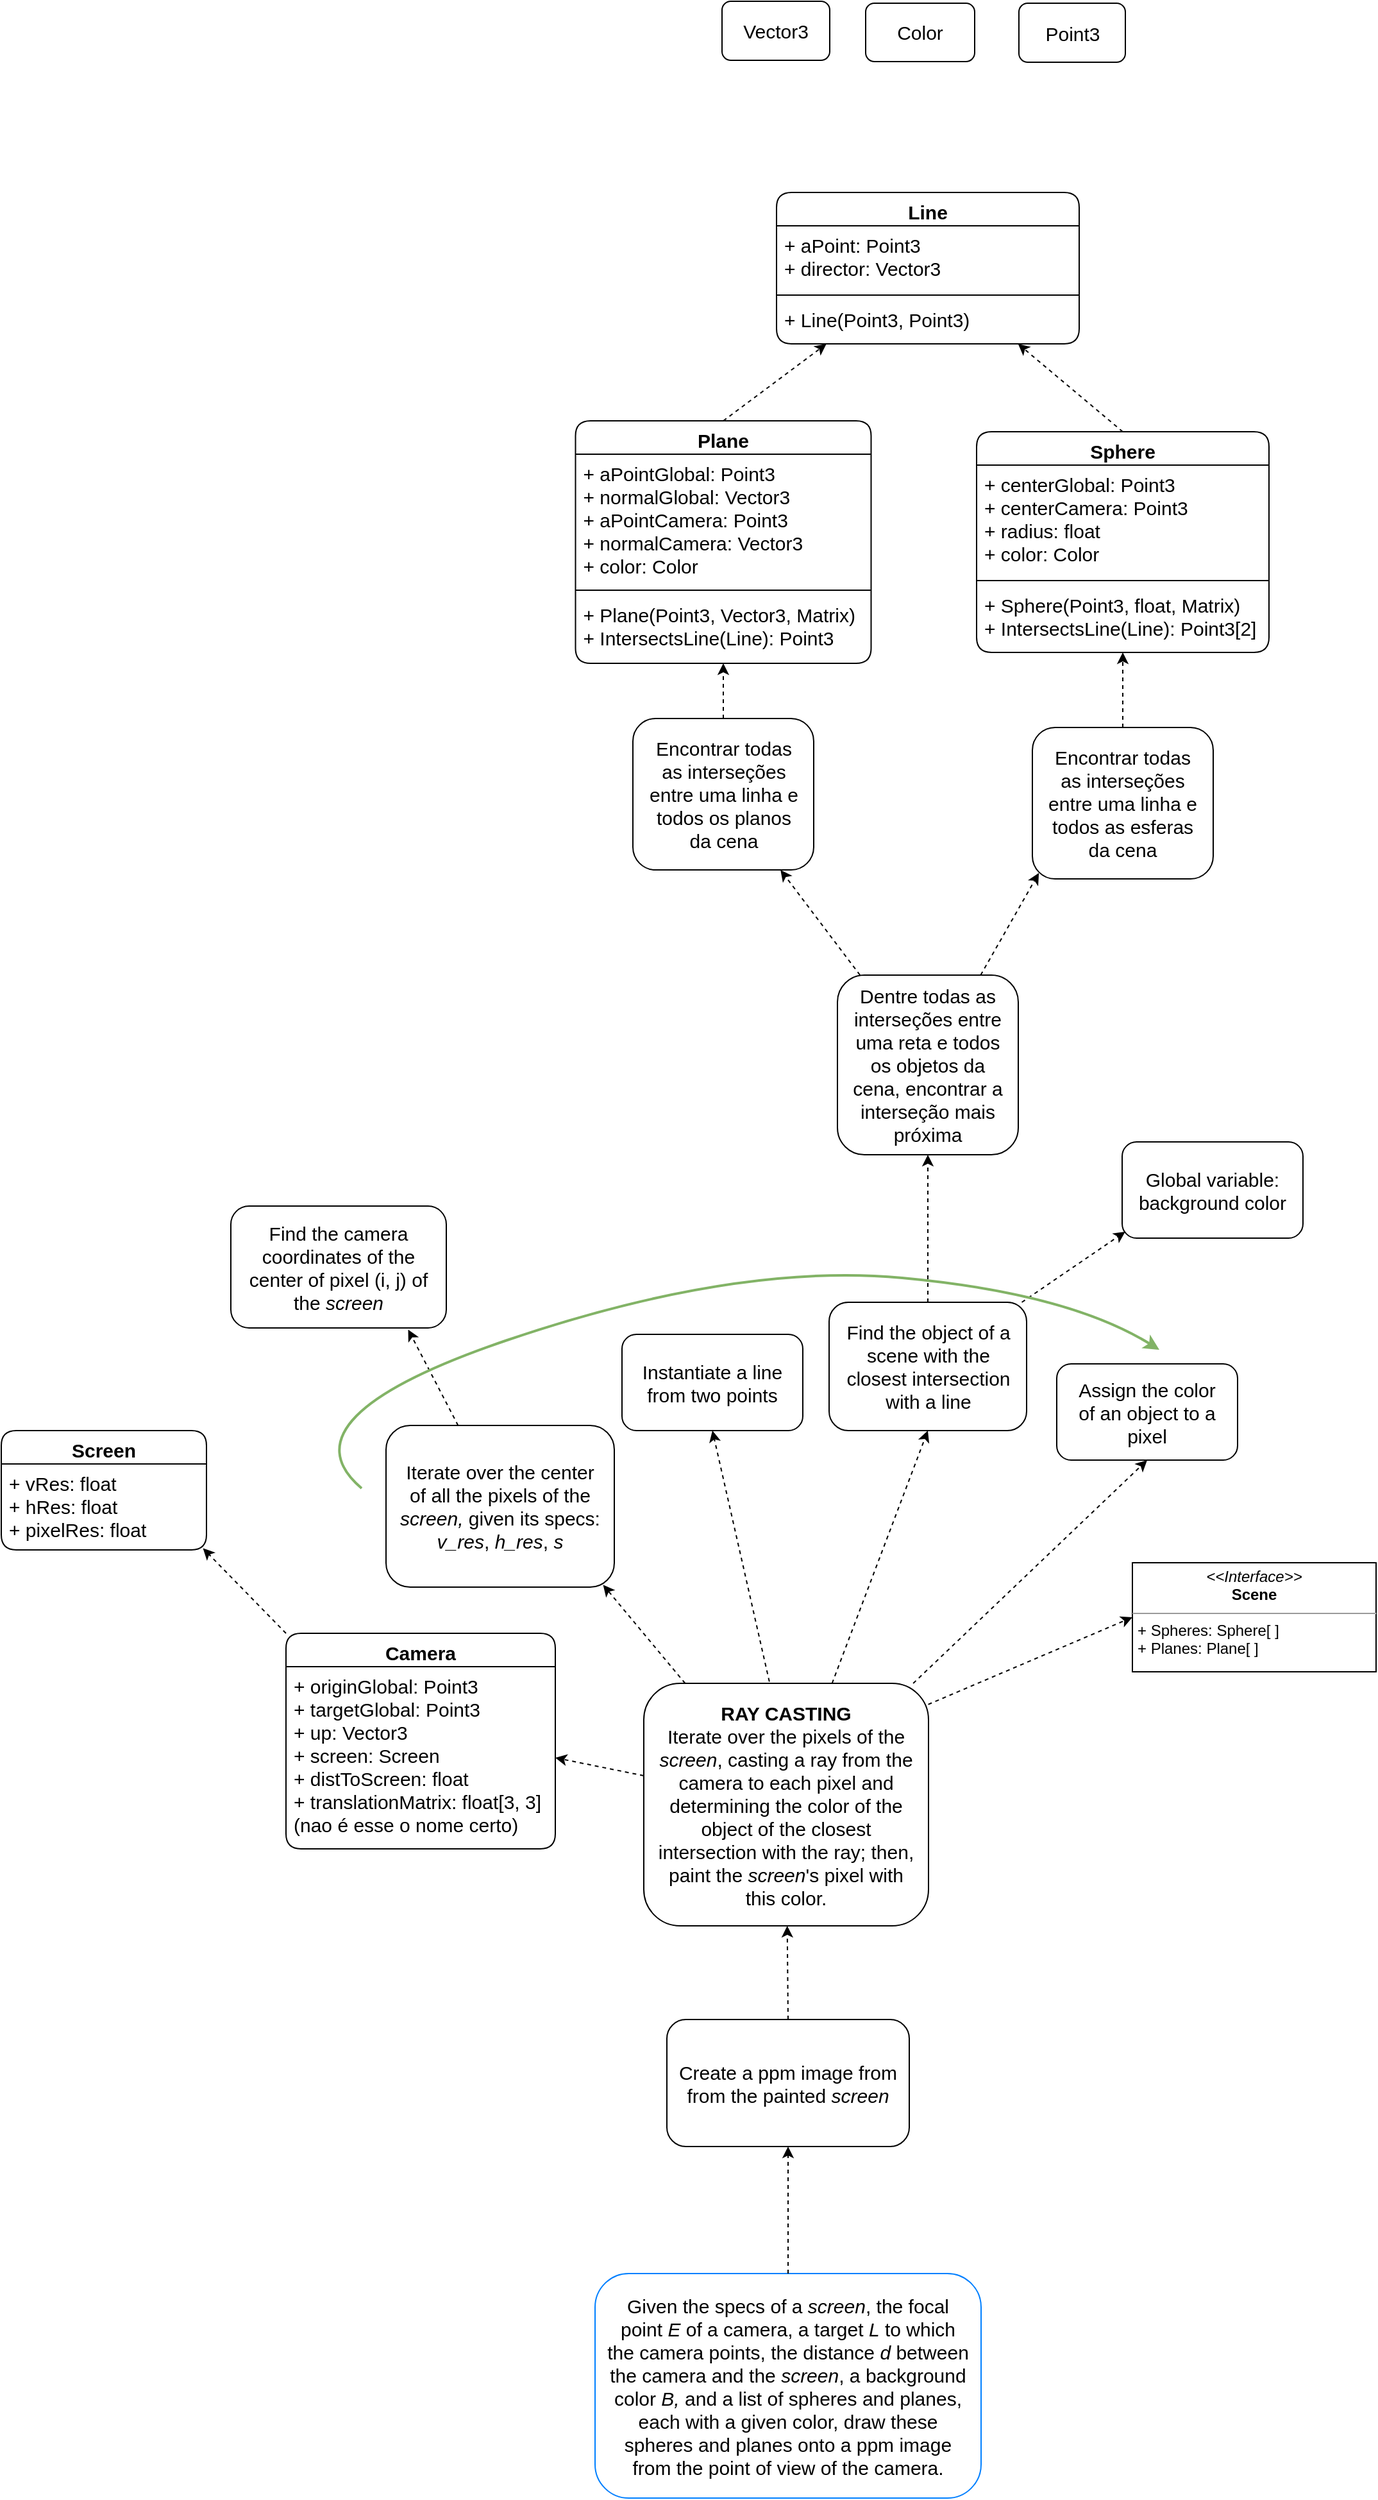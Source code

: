 <mxfile version="16.5.1" type="device"><diagram id="tfCngWxCZrHyIE2Hn7TY" name="Page-1"><mxGraphModel dx="1085" dy="1249" grid="0" gridSize="10" guides="1" tooltips="1" connect="1" arrows="1" fold="1" page="0" pageScale="1" pageWidth="2000" pageHeight="2000" math="0" shadow="0"><root><mxCell id="0"/><mxCell id="1" parent="0"/><mxCell id="rTyuxU-tB9MDMoF0Tk64-8" value="Given the specs of a &lt;i style=&quot;font-size: 15px&quot;&gt;screen&lt;/i&gt;, the focal point &lt;i style=&quot;font-size: 15px&quot;&gt;E&lt;/i&gt;&amp;nbsp;of a camera, a target &lt;i style=&quot;font-size: 15px&quot;&gt;L&lt;/i&gt; to which the camera points, the distance &lt;i style=&quot;font-size: 15px&quot;&gt;d&lt;/i&gt;&amp;nbsp;between the camera and the &lt;i&gt;screen&lt;/i&gt;, a background color &lt;i style=&quot;font-size: 15px&quot;&gt;B,&lt;/i&gt;&amp;nbsp;and a list of spheres and planes, each with a given color, draw these spheres and planes onto a ppm image from the point of view of the camera." style="text;html=1;strokeColor=#007FFF;fillColor=none;align=center;verticalAlign=middle;whiteSpace=wrap;rounded=1;fontSize=15;spacingLeft=8;spacingRight=8;" parent="1" vertex="1"><mxGeometry x="856" y="1650" width="301" height="175" as="geometry"/></mxCell><mxCell id="rTyuxU-tB9MDMoF0Tk64-12" value="Screen" style="swimlane;fontStyle=1;align=center;verticalAlign=top;childLayout=stackLayout;horizontal=1;startSize=26;horizontalStack=0;resizeParent=1;resizeParentMax=0;resizeLast=0;collapsible=1;marginBottom=0;rounded=1;fontSize=15;strokeColor=default;" parent="1" vertex="1"><mxGeometry x="393" y="993" width="160" height="93" as="geometry"/></mxCell><mxCell id="rTyuxU-tB9MDMoF0Tk64-13" value="+ vRes: float&#10;+ hRes: float&#10;+ pixelRes: float" style="text;strokeColor=none;fillColor=none;align=left;verticalAlign=top;spacingLeft=4;spacingRight=4;overflow=hidden;rotatable=0;points=[[0,0.5],[1,0.5]];portConstraint=eastwest;rounded=1;fontSize=15;" parent="rTyuxU-tB9MDMoF0Tk64-12" vertex="1"><mxGeometry y="26" width="160" height="67" as="geometry"/></mxCell><mxCell id="FCfAwDTpxK7-JRyxvqGb-38" style="edgeStyle=none;rounded=0;orthogonalLoop=1;jettySize=auto;html=1;entryX=0.983;entryY=0.981;entryDx=0;entryDy=0;entryPerimeter=0;dashed=1;strokeWidth=1;exitX=0;exitY=0;exitDx=0;exitDy=0;" edge="1" parent="1" source="rTyuxU-tB9MDMoF0Tk64-17" target="rTyuxU-tB9MDMoF0Tk64-13"><mxGeometry relative="1" as="geometry"><mxPoint x="549.64" y="1103.482" as="targetPoint"/></mxGeometry></mxCell><mxCell id="rTyuxU-tB9MDMoF0Tk64-17" value="Camera" style="swimlane;fontStyle=1;align=center;verticalAlign=top;childLayout=stackLayout;horizontal=1;startSize=26;horizontalStack=0;resizeParent=1;resizeParentMax=0;resizeLast=0;collapsible=1;marginBottom=0;rounded=1;fontSize=15;strokeColor=default;" parent="1" vertex="1"><mxGeometry x="615" y="1151" width="210" height="168" as="geometry"/></mxCell><mxCell id="rTyuxU-tB9MDMoF0Tk64-18" value="+ originGlobal: Point3&#10;+ targetGlobal: Point3&#10;+ up: Vector3&#10;+ screen: Screen&#10;+ distToScreen: float&#10;+ translationMatrix: float[3, 3]&#10;(nao é esse o nome certo)" style="text;strokeColor=none;fillColor=none;align=left;verticalAlign=top;spacingLeft=4;spacingRight=4;overflow=hidden;rotatable=0;points=[[0,0.5],[1,0.5]];portConstraint=eastwest;rounded=1;fontSize=15;" parent="rTyuxU-tB9MDMoF0Tk64-17" vertex="1"><mxGeometry y="26" width="210" height="142" as="geometry"/></mxCell><mxCell id="rTyuxU-tB9MDMoF0Tk64-83" style="edgeStyle=none;rounded=0;orthogonalLoop=1;jettySize=auto;html=1;fontSize=15;exitX=0.5;exitY=0;exitDx=0;exitDy=0;dashed=1;entryX=0.5;entryY=1;entryDx=0;entryDy=0;" parent="1" source="rTyuxU-tB9MDMoF0Tk64-82" target="rTyuxU-tB9MDMoF0Tk64-22" edge="1"><mxGeometry relative="1" as="geometry"/></mxCell><mxCell id="rTyuxU-tB9MDMoF0Tk64-22" value="Sphere" style="swimlane;fontStyle=1;align=center;verticalAlign=top;childLayout=stackLayout;horizontal=1;startSize=26;horizontalStack=0;resizeParent=1;resizeParentMax=0;resizeLast=0;collapsible=1;marginBottom=0;rounded=1;fontSize=15;strokeColor=default;" parent="1" vertex="1"><mxGeometry x="1153.5" y="214.5" width="228" height="172" as="geometry"/></mxCell><mxCell id="rTyuxU-tB9MDMoF0Tk64-23" value="+ centerGlobal: Point3&#10;+ centerCamera: Point3&#10;+ radius: float&#10;+ color: Color" style="text;strokeColor=none;fillColor=none;align=left;verticalAlign=top;spacingLeft=4;spacingRight=4;overflow=hidden;rotatable=0;points=[[0,0.5],[1,0.5]];portConstraint=eastwest;rounded=1;fontSize=15;" parent="rTyuxU-tB9MDMoF0Tk64-22" vertex="1"><mxGeometry y="26" width="228" height="86" as="geometry"/></mxCell><mxCell id="rTyuxU-tB9MDMoF0Tk64-24" value="" style="line;strokeWidth=1;fillColor=none;align=left;verticalAlign=middle;spacingTop=-1;spacingLeft=3;spacingRight=3;rotatable=0;labelPosition=right;points=[];portConstraint=eastwest;rounded=1;fontSize=15;" parent="rTyuxU-tB9MDMoF0Tk64-22" vertex="1"><mxGeometry y="112" width="228" height="8" as="geometry"/></mxCell><mxCell id="rTyuxU-tB9MDMoF0Tk64-25" value="+ Sphere(Point3, float, Matrix)&#10;+ IntersectsLine(Line): Point3[2]" style="text;strokeColor=none;fillColor=none;align=left;verticalAlign=top;spacingLeft=4;spacingRight=4;overflow=hidden;rotatable=0;points=[[0,0.5],[1,0.5]];portConstraint=eastwest;rounded=1;fontSize=15;" parent="rTyuxU-tB9MDMoF0Tk64-22" vertex="1"><mxGeometry y="120" width="228" height="52" as="geometry"/></mxCell><mxCell id="rTyuxU-tB9MDMoF0Tk64-84" style="edgeStyle=none;rounded=0;orthogonalLoop=1;jettySize=auto;html=1;fontSize=15;exitX=0.5;exitY=0;exitDx=0;exitDy=0;dashed=1;" parent="1" source="rTyuxU-tB9MDMoF0Tk64-57" target="rTyuxU-tB9MDMoF0Tk64-26" edge="1"><mxGeometry relative="1" as="geometry"/></mxCell><mxCell id="rTyuxU-tB9MDMoF0Tk64-26" value="Plane" style="swimlane;fontStyle=1;align=center;verticalAlign=top;childLayout=stackLayout;horizontal=1;startSize=26;horizontalStack=0;resizeParent=1;resizeParentMax=0;resizeLast=0;collapsible=1;marginBottom=0;rounded=1;fontSize=15;strokeColor=default;" parent="1" vertex="1"><mxGeometry x="840.75" y="206" width="230.5" height="189" as="geometry"/></mxCell><mxCell id="rTyuxU-tB9MDMoF0Tk64-27" value="+ aPointGlobal: Point3&#10;+ normalGlobal: Vector3&#10;+ aPointCamera: Point3&#10;+ normalCamera: Vector3&#10;+ color: Color" style="text;strokeColor=none;fillColor=none;align=left;verticalAlign=top;spacingLeft=4;spacingRight=4;overflow=hidden;rotatable=0;points=[[0,0.5],[1,0.5]];portConstraint=eastwest;rounded=1;fontSize=15;" parent="rTyuxU-tB9MDMoF0Tk64-26" vertex="1"><mxGeometry y="26" width="230.5" height="102" as="geometry"/></mxCell><mxCell id="rTyuxU-tB9MDMoF0Tk64-28" value="" style="line;strokeWidth=1;fillColor=none;align=left;verticalAlign=middle;spacingTop=-1;spacingLeft=3;spacingRight=3;rotatable=0;labelPosition=right;points=[];portConstraint=eastwest;rounded=1;fontSize=15;" parent="rTyuxU-tB9MDMoF0Tk64-26" vertex="1"><mxGeometry y="128" width="230.5" height="8" as="geometry"/></mxCell><mxCell id="rTyuxU-tB9MDMoF0Tk64-29" value="+ Plane(Point3, Vector3, Matrix)&#10;+ IntersectsLine(Line): Point3" style="text;strokeColor=none;fillColor=none;align=left;verticalAlign=top;spacingLeft=4;spacingRight=4;overflow=hidden;rotatable=0;points=[[0,0.5],[1,0.5]];portConstraint=eastwest;rounded=1;fontSize=15;" parent="rTyuxU-tB9MDMoF0Tk64-26" vertex="1"><mxGeometry y="136" width="230.5" height="53" as="geometry"/></mxCell><mxCell id="rTyuxU-tB9MDMoF0Tk64-55" style="edgeStyle=none;rounded=0;orthogonalLoop=1;jettySize=auto;html=1;fontSize=15;dashed=1;exitX=0.5;exitY=0;exitDx=0;exitDy=0;" parent="1" source="rTyuxU-tB9MDMoF0Tk64-8" target="rTyuxU-tB9MDMoF0Tk64-33" edge="1"><mxGeometry relative="1" as="geometry"/></mxCell><mxCell id="rTyuxU-tB9MDMoF0Tk64-33" value="Create a ppm image from from the painted &lt;i&gt;screen&lt;/i&gt;" style="text;html=1;strokeColor=default;fillColor=none;align=center;verticalAlign=middle;whiteSpace=wrap;rounded=1;fontSize=15;spacingLeft=8;spacingRight=8;" parent="1" vertex="1"><mxGeometry x="912" y="1452" width="189" height="99" as="geometry"/></mxCell><mxCell id="rTyuxU-tB9MDMoF0Tk64-56" style="edgeStyle=none;rounded=0;orthogonalLoop=1;jettySize=auto;html=1;fontSize=15;exitX=0.5;exitY=0;exitDx=0;exitDy=0;dashed=1;" parent="1" source="rTyuxU-tB9MDMoF0Tk64-33" target="rTyuxU-tB9MDMoF0Tk64-31" edge="1"><mxGeometry relative="1" as="geometry"/></mxCell><mxCell id="rTyuxU-tB9MDMoF0Tk64-87" style="edgeStyle=none;rounded=0;orthogonalLoop=1;jettySize=auto;html=1;fontSize=15;dashed=1;" parent="1" source="rTyuxU-tB9MDMoF0Tk64-85" target="rTyuxU-tB9MDMoF0Tk64-57" edge="1"><mxGeometry relative="1" as="geometry"/></mxCell><mxCell id="rTyuxU-tB9MDMoF0Tk64-57" value="Encontrar todas as interseções entre uma linha e todos os planos da cena" style="text;html=1;strokeColor=default;fillColor=none;align=center;verticalAlign=middle;whiteSpace=wrap;rounded=1;fontSize=15;spacingLeft=8;spacingRight=8;" parent="1" vertex="1"><mxGeometry x="885.5" y="438" width="141" height="118" as="geometry"/></mxCell><mxCell id="rTyuxU-tB9MDMoF0Tk64-75" style="edgeStyle=none;rounded=0;orthogonalLoop=1;jettySize=auto;html=1;fontSize=15;exitX=0.5;exitY=0;exitDx=0;exitDy=0;dashed=1;" parent="1" source="rTyuxU-tB9MDMoF0Tk64-22" target="rTyuxU-tB9MDMoF0Tk64-71" edge="1"><mxGeometry relative="1" as="geometry"/></mxCell><mxCell id="rTyuxU-tB9MDMoF0Tk64-81" style="edgeStyle=none;rounded=0;orthogonalLoop=1;jettySize=auto;html=1;fontSize=15;exitX=0.5;exitY=0;exitDx=0;exitDy=0;dashed=1;" parent="1" source="rTyuxU-tB9MDMoF0Tk64-26" target="rTyuxU-tB9MDMoF0Tk64-71" edge="1"><mxGeometry relative="1" as="geometry"/></mxCell><mxCell id="rTyuxU-tB9MDMoF0Tk64-71" value="Line" style="swimlane;fontStyle=1;align=center;verticalAlign=top;childLayout=stackLayout;horizontal=1;startSize=26;horizontalStack=0;resizeParent=1;resizeParentMax=0;resizeLast=0;collapsible=1;marginBottom=0;rounded=1;fontSize=15;strokeColor=default;" parent="1" vertex="1"><mxGeometry x="997.5" y="28" width="236" height="118" as="geometry"/></mxCell><mxCell id="rTyuxU-tB9MDMoF0Tk64-72" value="+ aPoint: Point3&#10;+ director: Vector3" style="text;strokeColor=none;fillColor=none;align=left;verticalAlign=top;spacingLeft=4;spacingRight=4;overflow=hidden;rotatable=0;points=[[0,0.5],[1,0.5]];portConstraint=eastwest;rounded=1;fontSize=15;" parent="rTyuxU-tB9MDMoF0Tk64-71" vertex="1"><mxGeometry y="26" width="236" height="50" as="geometry"/></mxCell><mxCell id="rTyuxU-tB9MDMoF0Tk64-73" value="" style="line;strokeWidth=1;fillColor=none;align=left;verticalAlign=middle;spacingTop=-1;spacingLeft=3;spacingRight=3;rotatable=0;labelPosition=right;points=[];portConstraint=eastwest;rounded=1;fontSize=15;" parent="rTyuxU-tB9MDMoF0Tk64-71" vertex="1"><mxGeometry y="76" width="236" height="8" as="geometry"/></mxCell><mxCell id="rTyuxU-tB9MDMoF0Tk64-74" value="+ Line(Point3, Point3)" style="text;strokeColor=none;fillColor=none;align=left;verticalAlign=top;spacingLeft=4;spacingRight=4;overflow=hidden;rotatable=0;points=[[0,0.5],[1,0.5]];portConstraint=eastwest;rounded=1;fontSize=15;" parent="rTyuxU-tB9MDMoF0Tk64-71" vertex="1"><mxGeometry y="84" width="236" height="34" as="geometry"/></mxCell><mxCell id="rTyuxU-tB9MDMoF0Tk64-88" style="edgeStyle=none;rounded=0;orthogonalLoop=1;jettySize=auto;html=1;fontSize=15;exitX=0.792;exitY=0;exitDx=0;exitDy=0;exitPerimeter=0;dashed=1;entryX=0.036;entryY=0.961;entryDx=0;entryDy=0;entryPerimeter=0;" parent="1" source="rTyuxU-tB9MDMoF0Tk64-85" target="rTyuxU-tB9MDMoF0Tk64-82" edge="1"><mxGeometry relative="1" as="geometry"/></mxCell><mxCell id="rTyuxU-tB9MDMoF0Tk64-82" value="Encontrar todas as interseções entre uma linha e todos as esferas da cena" style="text;html=1;strokeColor=default;fillColor=none;align=center;verticalAlign=middle;whiteSpace=wrap;rounded=1;fontSize=15;spacingLeft=8;spacingRight=8;" parent="1" vertex="1"><mxGeometry x="1197" y="445" width="141" height="118" as="geometry"/></mxCell><mxCell id="rTyuxU-tB9MDMoF0Tk64-85" value="Dentre todas as interseções entre uma reta e todos os objetos da cena, encontrar a interseção mais próxima" style="text;html=1;strokeColor=default;fillColor=none;align=center;verticalAlign=middle;whiteSpace=wrap;rounded=1;fontSize=15;spacingLeft=8;spacingRight=8;" parent="1" vertex="1"><mxGeometry x="1045" y="638" width="141" height="140" as="geometry"/></mxCell><mxCell id="FCfAwDTpxK7-JRyxvqGb-6" value="&lt;p style=&quot;margin: 0px ; margin-top: 4px ; text-align: center&quot;&gt;&lt;i&gt;&amp;lt;&amp;lt;Interface&amp;gt;&amp;gt;&lt;/i&gt;&lt;br&gt;&lt;b&gt;Scene&lt;/b&gt;&lt;/p&gt;&lt;hr size=&quot;1&quot;&gt;&lt;p style=&quot;margin: 0px ; margin-left: 4px&quot;&gt;+ Spheres: Sphere[ ]&lt;br&gt;+ Planes: Plane[ ]&lt;/p&gt;&lt;p style=&quot;margin: 0px ; margin-left: 4px&quot;&gt;&lt;br&gt;&lt;/p&gt;" style="verticalAlign=top;align=left;overflow=fill;fontSize=12;fontFamily=Helvetica;html=1;" vertex="1" parent="1"><mxGeometry x="1275" y="1096" width="190" height="85" as="geometry"/></mxCell><mxCell id="FCfAwDTpxK7-JRyxvqGb-7" style="edgeStyle=none;rounded=0;orthogonalLoop=1;jettySize=auto;html=1;entryX=0;entryY=0.5;entryDx=0;entryDy=0;dashed=1;exitX=0.999;exitY=0.087;exitDx=0;exitDy=0;exitPerimeter=0;" edge="1" parent="1" source="rTyuxU-tB9MDMoF0Tk64-31" target="FCfAwDTpxK7-JRyxvqGb-6"><mxGeometry relative="1" as="geometry"/></mxCell><mxCell id="FCfAwDTpxK7-JRyxvqGb-12" style="edgeStyle=none;rounded=0;orthogonalLoop=1;jettySize=auto;html=1;entryX=0.823;entryY=1.013;entryDx=0;entryDy=0;entryPerimeter=0;dashed=1;" edge="1" parent="1" source="FCfAwDTpxK7-JRyxvqGb-8" target="FCfAwDTpxK7-JRyxvqGb-11"><mxGeometry relative="1" as="geometry"/></mxCell><mxCell id="FCfAwDTpxK7-JRyxvqGb-8" value="Iterate over the center of all the pixels of the &lt;i&gt;screen, &lt;/i&gt;given its specs: &lt;i&gt;v_res&lt;/i&gt;, &lt;i&gt;h_res&lt;/i&gt;, &lt;i&gt;s&lt;/i&gt;" style="text;html=1;strokeColor=default;fillColor=none;align=center;verticalAlign=middle;whiteSpace=wrap;rounded=1;fontSize=15;spacingLeft=8;spacingRight=8;" vertex="1" parent="1"><mxGeometry x="693" y="989" width="178" height="126" as="geometry"/></mxCell><mxCell id="FCfAwDTpxK7-JRyxvqGb-9" style="edgeStyle=none;rounded=0;orthogonalLoop=1;jettySize=auto;html=1;entryX=0.951;entryY=0.986;entryDx=0;entryDy=0;dashed=1;entryPerimeter=0;" edge="1" parent="1" source="rTyuxU-tB9MDMoF0Tk64-31" target="FCfAwDTpxK7-JRyxvqGb-8"><mxGeometry relative="1" as="geometry"/></mxCell><mxCell id="FCfAwDTpxK7-JRyxvqGb-11" value="Find the camera coordinates of the center of pixel (i, j) of the &lt;i&gt;screen&lt;/i&gt;" style="text;html=1;strokeColor=default;fillColor=none;align=center;verticalAlign=middle;whiteSpace=wrap;rounded=1;fontSize=15;spacingLeft=8;spacingRight=8;" vertex="1" parent="1"><mxGeometry x="572" y="818" width="168" height="95" as="geometry"/></mxCell><mxCell id="FCfAwDTpxK7-JRyxvqGb-18" value="Global variable: background color" style="text;html=1;strokeColor=default;fillColor=none;align=center;verticalAlign=middle;whiteSpace=wrap;rounded=1;fontSize=15;spacingLeft=8;spacingRight=8;" vertex="1" parent="1"><mxGeometry x="1267" y="768" width="141" height="75" as="geometry"/></mxCell><mxCell id="FCfAwDTpxK7-JRyxvqGb-19" value="Instantiate a line from two points" style="text;html=1;strokeColor=default;fillColor=none;align=center;verticalAlign=middle;whiteSpace=wrap;rounded=1;fontSize=15;spacingLeft=8;spacingRight=8;" vertex="1" parent="1"><mxGeometry x="877" y="918" width="141" height="75" as="geometry"/></mxCell><mxCell id="FCfAwDTpxK7-JRyxvqGb-21" style="edgeStyle=none;rounded=0;orthogonalLoop=1;jettySize=auto;html=1;dashed=1;exitX=0.441;exitY=-0.007;exitDx=0;exitDy=0;exitPerimeter=0;entryX=0.5;entryY=1;entryDx=0;entryDy=0;" edge="1" parent="1" source="rTyuxU-tB9MDMoF0Tk64-31" target="FCfAwDTpxK7-JRyxvqGb-19"><mxGeometry relative="1" as="geometry"><mxPoint x="1243" y="1110" as="targetPoint"/></mxGeometry></mxCell><mxCell id="FCfAwDTpxK7-JRyxvqGb-35" style="edgeStyle=none;rounded=0;orthogonalLoop=1;jettySize=auto;html=1;entryX=0.017;entryY=0.933;entryDx=0;entryDy=0;strokeWidth=1;dashed=1;entryPerimeter=0;" edge="1" parent="1" source="FCfAwDTpxK7-JRyxvqGb-28" target="FCfAwDTpxK7-JRyxvqGb-18"><mxGeometry relative="1" as="geometry"/></mxCell><mxCell id="FCfAwDTpxK7-JRyxvqGb-36" style="edgeStyle=none;rounded=0;orthogonalLoop=1;jettySize=auto;html=1;entryX=0.5;entryY=1;entryDx=0;entryDy=0;dashed=1;strokeWidth=1;" edge="1" parent="1" source="FCfAwDTpxK7-JRyxvqGb-28" target="rTyuxU-tB9MDMoF0Tk64-85"><mxGeometry relative="1" as="geometry"/></mxCell><mxCell id="FCfAwDTpxK7-JRyxvqGb-28" value="Find the object of a scene with the closest intersection with a line" style="text;html=1;strokeColor=default;fillColor=none;align=center;verticalAlign=middle;whiteSpace=wrap;rounded=1;fontSize=15;spacingLeft=8;spacingRight=8;" vertex="1" parent="1"><mxGeometry x="1038.5" y="893" width="154" height="100" as="geometry"/></mxCell><mxCell id="FCfAwDTpxK7-JRyxvqGb-29" style="edgeStyle=none;rounded=0;orthogonalLoop=1;jettySize=auto;html=1;entryX=0.5;entryY=1;entryDx=0;entryDy=0;dashed=1;" edge="1" parent="1" source="rTyuxU-tB9MDMoF0Tk64-31" target="FCfAwDTpxK7-JRyxvqGb-28"><mxGeometry relative="1" as="geometry"/></mxCell><mxCell id="FCfAwDTpxK7-JRyxvqGb-30" value="Assign the color of an object to a pixel" style="text;html=1;strokeColor=default;fillColor=none;align=center;verticalAlign=middle;whiteSpace=wrap;rounded=1;fontSize=15;spacingLeft=8;spacingRight=8;" vertex="1" parent="1"><mxGeometry x="1216" y="941" width="141" height="75" as="geometry"/></mxCell><mxCell id="FCfAwDTpxK7-JRyxvqGb-31" style="edgeStyle=none;rounded=0;orthogonalLoop=1;jettySize=auto;html=1;entryX=0.5;entryY=1;entryDx=0;entryDy=0;dashed=1;" edge="1" parent="1" source="rTyuxU-tB9MDMoF0Tk64-31" target="FCfAwDTpxK7-JRyxvqGb-30"><mxGeometry relative="1" as="geometry"/></mxCell><mxCell id="FCfAwDTpxK7-JRyxvqGb-34" value="" style="curved=1;endArrow=classic;html=1;rounded=0;strokeWidth=2;fillColor=#d5e8d4;strokeColor=#82b366;" edge="1" parent="1"><mxGeometry width="50" height="50" relative="1" as="geometry"><mxPoint x="674" y="1038" as="sourcePoint"/><mxPoint x="1296" y="930" as="targetPoint"/><Array as="points"><mxPoint x="609" y="983"/><mxPoint x="966" y="862"/><mxPoint x="1225" y="886"/></Array></mxGeometry></mxCell><mxCell id="FCfAwDTpxK7-JRyxvqGb-40" style="edgeStyle=none;rounded=0;orthogonalLoop=1;jettySize=auto;html=1;entryX=1;entryY=0.5;entryDx=0;entryDy=0;dashed=1;strokeWidth=1;" edge="1" parent="1" source="rTyuxU-tB9MDMoF0Tk64-31" target="rTyuxU-tB9MDMoF0Tk64-18"><mxGeometry relative="1" as="geometry"/></mxCell><mxCell id="rTyuxU-tB9MDMoF0Tk64-31" value="&lt;b&gt;RAY CASTING&lt;/b&gt;&lt;br&gt;Iterate over the pixels of the &lt;i&gt;screen&lt;/i&gt;, casting a ray from the camera to each pixel and determining the color of the object of the closest intersection with the ray; then, paint the &lt;i&gt;screen&lt;/i&gt;'s pixel with this color." style="text;html=1;strokeColor=default;fillColor=none;align=center;verticalAlign=middle;whiteSpace=wrap;rounded=1;fontSize=15;spacingLeft=8;spacingRight=8;" parent="1" vertex="1"><mxGeometry x="894" y="1190" width="222" height="189" as="geometry"/></mxCell><mxCell id="FCfAwDTpxK7-JRyxvqGb-44" value="Point3" style="text;html=1;strokeColor=default;fillColor=none;align=center;verticalAlign=middle;whiteSpace=wrap;rounded=1;fontSize=15;spacingLeft=8;spacingRight=8;" vertex="1" parent="1"><mxGeometry x="1186.5" y="-119.5" width="83" height="46" as="geometry"/></mxCell><mxCell id="FCfAwDTpxK7-JRyxvqGb-45" value="Vector3" style="text;html=1;strokeColor=default;fillColor=none;align=center;verticalAlign=middle;whiteSpace=wrap;rounded=1;fontSize=15;spacingLeft=8;spacingRight=8;" vertex="1" parent="1"><mxGeometry x="955" y="-121" width="84" height="46" as="geometry"/></mxCell><mxCell id="FCfAwDTpxK7-JRyxvqGb-46" value="Color" style="text;html=1;strokeColor=default;fillColor=none;align=center;verticalAlign=middle;whiteSpace=wrap;rounded=1;fontSize=15;spacingLeft=8;spacingRight=8;" vertex="1" parent="1"><mxGeometry x="1067" y="-119.5" width="85" height="45.5" as="geometry"/></mxCell></root></mxGraphModel></diagram></mxfile>